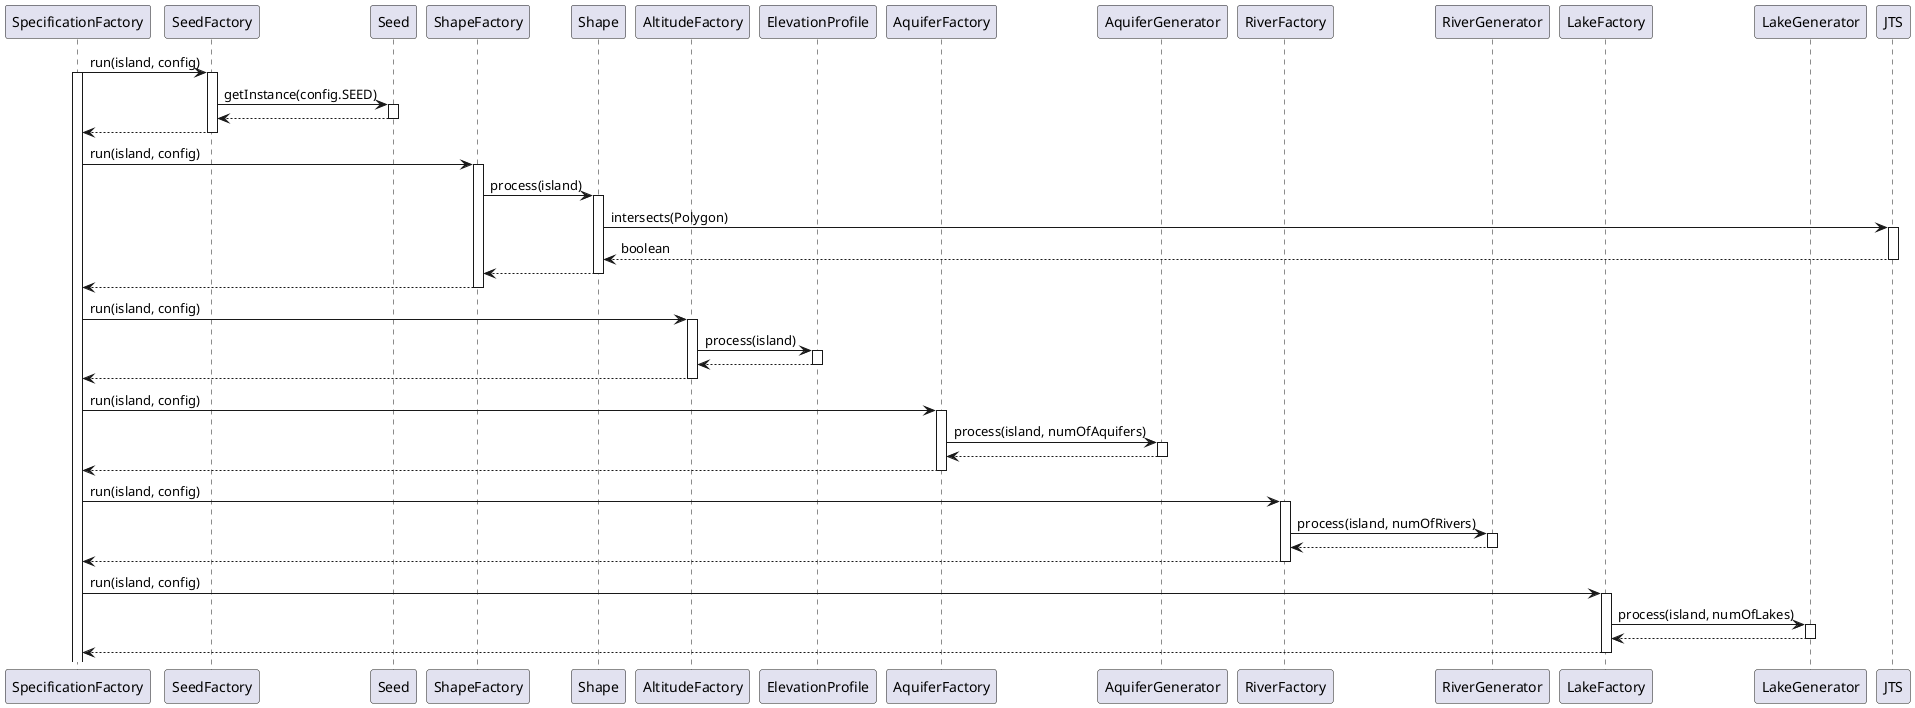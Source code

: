 @startuml

participant SpecificationFactory
participant SeedFactory
participant Seed
participant ShapeFactory
participant Shape
participant AltitudeFactory
participant ElevationProfile
participant AquiferFactory
participant AquiferGenerator
participant RiverFactory
participant RiverGenerator
participant LakeFactory
participant LakeGenerator
participant JTS

SpecificationFactory -> SeedFactory : run(island, config)
activate SpecificationFactory
activate SeedFactory
SeedFactory -> Seed : getInstance(config.SEED)
activate Seed
Seed --> SeedFactory
deactivate Seed
SeedFactory --> SpecificationFactory :
deactivate SeedFactory

SpecificationFactory -> ShapeFactory : run(island, config)
activate ShapeFactory
ShapeFactory -> Shape : process(island)
activate Shape
Shape -> JTS : intersects(Polygon)
activate JTS
JTS --> Shape : boolean
deactivate JTS
Shape --> ShapeFactory
deactivate Shape
ShapeFactory --> SpecificationFactory :
deactivate ShapeFactory

SpecificationFactory -> AltitudeFactory : run(island, config)
activate AltitudeFactory
AltitudeFactory -> ElevationProfile : process(island)
activate ElevationProfile
ElevationProfile --> AltitudeFactory
deactivate ElevationProfile
AltitudeFactory --> SpecificationFactory :
deactivate AltitudeFactory

SpecificationFactory -> AquiferFactory : run(island, config)
activate AquiferFactory
AquiferFactory -> AquiferGenerator : process(island, numOfAquifers)
activate AquiferGenerator
AquiferGenerator --> AquiferFactory
deactivate AquiferGenerator
AquiferFactory --> SpecificationFactory
deactivate AquiferFactory

SpecificationFactory -> RiverFactory : run(island, config)
activate RiverFactory
RiverFactory -> RiverGenerator : process(island, numOfRivers)
activate RiverGenerator
RiverGenerator --> RiverFactory
deactivate RiverGenerator
RiverFactory --> SpecificationFactory
deactivate RiverFactory

SpecificationFactory -> LakeFactory : run(island, config)
activate LakeFactory
LakeFactory -> LakeGenerator : process(island, numOfLakes)
activate LakeGenerator
LakeGenerator --> LakeFactory
deactivate LakeGenerator
LakeFactory --> SpecificationFactory
deactivate LakeFactory

@enduml